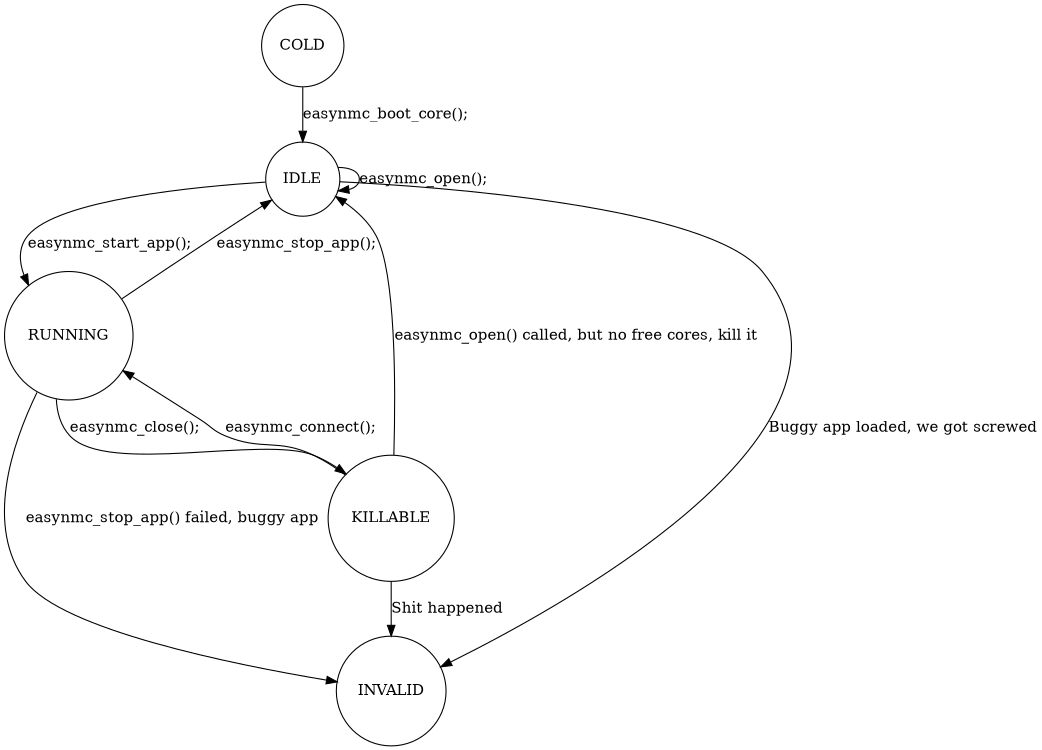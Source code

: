 digraph finite_state_machine {
	rankdir=TD;
	size="8,5"
	node [shape = circle];
	COLD -> IDLE [ label = "easynmc_boot_core(); " ];
	IDLE -> IDLE [ label = "easynmc_open();" ]; 
	IDLE -> RUNNING [ label = "easynmc_start_app();" ];
	RUNNING -> KILLABLE [ label = "easynmc_close();" ];
	IDLE -> INVALID [ label = "Buggy app loaded, we got screwed" ];
	RUNNING -> IDLE [ label = "easynmc_stop_app();" ];
	RUNNING -> INVALID [ label = "easynmc_stop_app() failed, buggy app" ];
	KILLABLE -> INVALID [ label = "Shit happened" ];
	KILLABLE -> IDLE [ label = "easynmc_open() called, but no free cores, kill it" ];
	KILLABLE -> RUNNING [ label = "easynmc_connect();" ];
}
